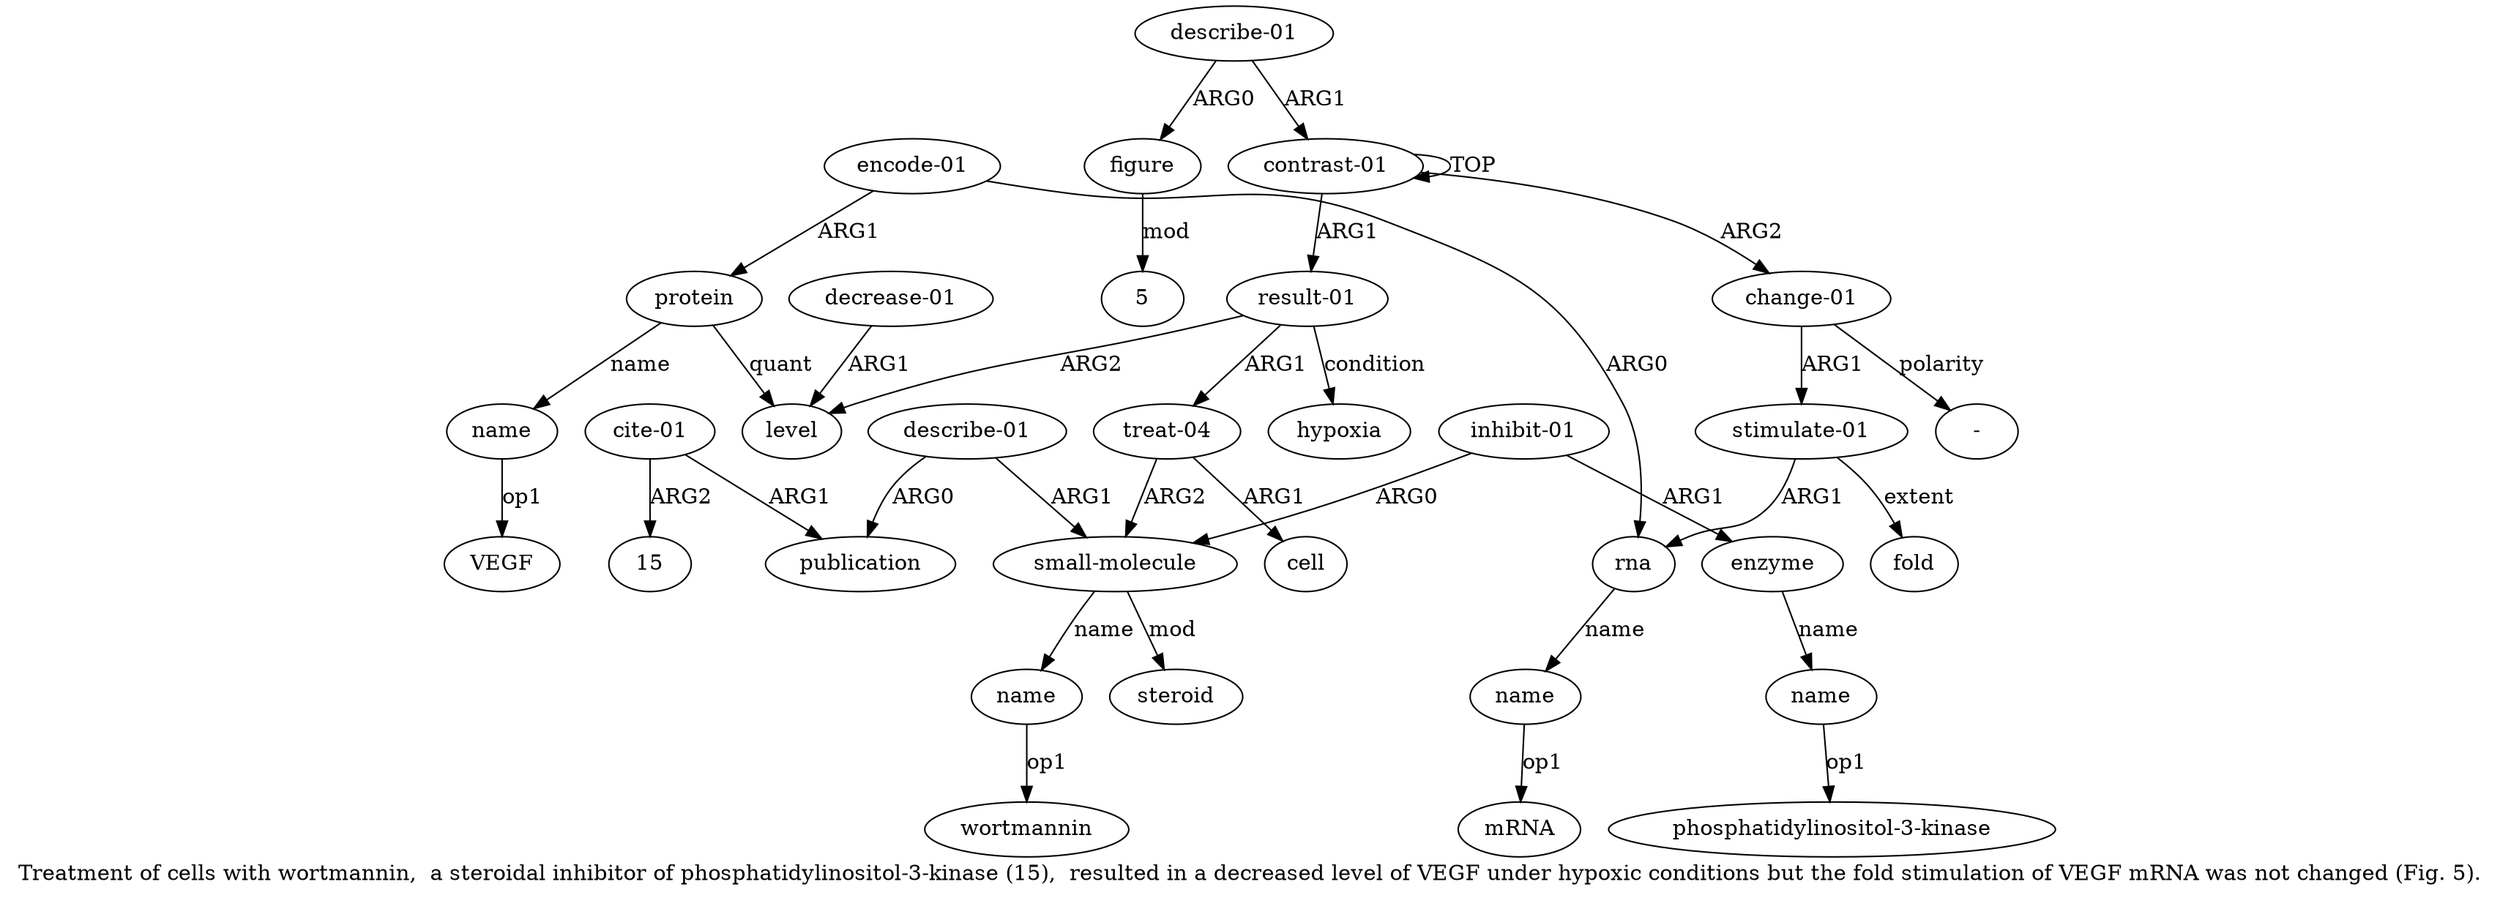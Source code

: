 digraph  {
	graph [label="Treatment of cells with wortmannin,  a steroidal inhibitor of phosphatidylinositol-3-kinase (15),  resulted in a decreased level \
of VEGF under hypoxic conditions but the fold stimulation of VEGF mRNA was not changed (Fig. 5)."];
	node [label="\N"];
	a20	 [color=black,
		gold_ind=20,
		gold_label=rna,
		label=rna,
		test_ind=20,
		test_label=rna];
	a21	 [color=black,
		gold_ind=21,
		gold_label=name,
		label=name,
		test_ind=21,
		test_label=name];
	a20 -> a21 [key=0,
	color=black,
	gold_label=name,
	label=name,
	test_label=name];
"a21 mRNA" [color=black,
	gold_ind=-1,
	gold_label=mRNA,
	label=mRNA,
	test_ind=-1,
	test_label=mRNA];
a21 -> "a21 mRNA" [key=0,
color=black,
gold_label=op1,
label=op1,
test_label=op1];
a22 [color=black,
gold_ind=22,
gold_label="encode-01",
label="encode-01",
test_ind=22,
test_label="encode-01"];
a22 -> a20 [key=0,
color=black,
gold_label=ARG0,
label=ARG0,
test_label=ARG0];
a14 [color=black,
gold_ind=14,
gold_label=protein,
label=protein,
test_ind=14,
test_label=protein];
a22 -> a14 [key=0,
color=black,
gold_label=ARG1,
label=ARG1,
test_label=ARG1];
a23 [color=black,
gold_ind=23,
gold_label=fold,
label=fold,
test_ind=23,
test_label=fold];
a24 [color=black,
gold_ind=24,
gold_label="describe-01",
label="describe-01",
test_ind=24,
test_label="describe-01"];
a25 [color=black,
gold_ind=25,
gold_label=figure,
label=figure,
test_ind=25,
test_label=figure];
a24 -> a25 [key=0,
color=black,
gold_label=ARG0,
label=ARG0,
test_label=ARG0];
a0 [color=black,
gold_ind=0,
gold_label="contrast-01",
label="contrast-01",
test_ind=0,
test_label="contrast-01"];
a24 -> a0 [key=0,
color=black,
gold_label=ARG1,
label=ARG1,
test_label=ARG1];
"a25 5" [color=black,
gold_ind=-1,
gold_label=5,
label=5,
test_ind=-1,
test_label=5];
a25 -> "a25 5" [key=0,
color=black,
gold_label=mod,
label=mod,
test_label=mod];
"a8 phosphatidylinositol-3-kinase" [color=black,
gold_ind=-1,
gold_label="phosphatidylinositol-3-kinase",
label="phosphatidylinositol-3-kinase",
test_ind=-1,
test_label="phosphatidylinositol-3-kinase"];
"a15 VEGF" [color=black,
gold_ind=-1,
gold_label=VEGF,
label=VEGF,
test_ind=-1,
test_label=VEGF];
"a5 wortmannin" [color=black,
gold_ind=-1,
gold_label=wortmannin,
label=wortmannin,
test_ind=-1,
test_label=wortmannin];
"a12 15" [color=black,
gold_ind=-1,
gold_label=15,
label=15,
test_ind=-1,
test_label=15];
a15 [color=black,
gold_ind=15,
gold_label=name,
label=name,
test_ind=15,
test_label=name];
a15 -> "a15 VEGF" [key=0,
color=black,
gold_label=op1,
label=op1,
test_label=op1];
a14 -> a15 [key=0,
color=black,
gold_label=name,
label=name,
test_label=name];
a13 [color=black,
gold_ind=13,
gold_label=level,
label=level,
test_ind=13,
test_label=level];
a14 -> a13 [key=0,
color=black,
gold_label=quant,
label=quant,
test_label=quant];
a17 [color=black,
gold_ind=17,
gold_label=hypoxia,
label=hypoxia,
test_ind=17,
test_label=hypoxia];
a16 [color=black,
gold_ind=16,
gold_label="decrease-01",
label="decrease-01",
test_ind=16,
test_label="decrease-01"];
a16 -> a13 [key=0,
color=black,
gold_label=ARG1,
label=ARG1,
test_label=ARG1];
a11 [color=black,
gold_ind=11,
gold_label=publication,
label=publication,
test_ind=11,
test_label=publication];
a10 [color=black,
gold_ind=10,
gold_label="describe-01",
label="describe-01",
test_ind=10,
test_label="describe-01"];
a10 -> a11 [key=0,
color=black,
gold_label=ARG0,
label=ARG0,
test_label=ARG0];
a4 [color=black,
gold_ind=4,
gold_label="small-molecule",
label="small-molecule",
test_ind=4,
test_label="small-molecule"];
a10 -> a4 [key=0,
color=black,
gold_label=ARG1,
label=ARG1,
test_label=ARG1];
a12 [color=black,
gold_ind=12,
gold_label="cite-01",
label="cite-01",
test_ind=12,
test_label="cite-01"];
a12 -> "a12 15" [key=0,
color=black,
gold_label=ARG2,
label=ARG2,
test_label=ARG2];
a12 -> a11 [key=0,
color=black,
gold_label=ARG1,
label=ARG1,
test_label=ARG1];
a19 [color=black,
gold_ind=19,
gold_label="stimulate-01",
label="stimulate-01",
test_ind=19,
test_label="stimulate-01"];
a19 -> a20 [key=0,
color=black,
gold_label=ARG1,
label=ARG1,
test_label=ARG1];
a19 -> a23 [key=0,
color=black,
gold_label=extent,
label=extent,
test_label=extent];
a18 [color=black,
gold_ind=18,
gold_label="change-01",
label="change-01",
test_ind=18,
test_label="change-01"];
a18 -> a19 [key=0,
color=black,
gold_label=ARG1,
label=ARG1,
test_label=ARG1];
"a18 -" [color=black,
gold_ind=-1,
gold_label="-",
label="-",
test_ind=-1,
test_label="-"];
a18 -> "a18 -" [key=0,
color=black,
gold_label=polarity,
label=polarity,
test_label=polarity];
a1 [color=black,
gold_ind=1,
gold_label="result-01",
label="result-01",
test_ind=1,
test_label="result-01"];
a1 -> a17 [key=0,
color=black,
gold_label=condition,
label=condition,
test_label=condition];
a1 -> a13 [key=0,
color=black,
gold_label=ARG2,
label=ARG2,
test_label=ARG2];
a2 [color=black,
gold_ind=2,
gold_label="treat-04",
label="treat-04",
test_ind=2,
test_label="treat-04"];
a1 -> a2 [key=0,
color=black,
gold_label=ARG1,
label=ARG1,
test_label=ARG1];
a0 -> a18 [key=0,
color=black,
gold_label=ARG2,
label=ARG2,
test_label=ARG2];
a0 -> a1 [key=0,
color=black,
gold_label=ARG1,
label=ARG1,
test_label=ARG1];
a0 -> a0 [key=0,
color=black,
gold_label=TOP,
label=TOP,
test_label=TOP];
a3 [color=black,
gold_ind=3,
gold_label=cell,
label=cell,
test_ind=3,
test_label=cell];
a2 -> a3 [key=0,
color=black,
gold_label=ARG1,
label=ARG1,
test_label=ARG1];
a2 -> a4 [key=0,
color=black,
gold_label=ARG2,
label=ARG2,
test_label=ARG2];
a5 [color=black,
gold_ind=5,
gold_label=name,
label=name,
test_ind=5,
test_label=name];
a5 -> "a5 wortmannin" [key=0,
color=black,
gold_label=op1,
label=op1,
test_label=op1];
a4 -> a5 [key=0,
color=black,
gold_label=name,
label=name,
test_label=name];
a9 [color=black,
gold_ind=9,
gold_label=steroid,
label=steroid,
test_ind=9,
test_label=steroid];
a4 -> a9 [key=0,
color=black,
gold_label=mod,
label=mod,
test_label=mod];
a7 [color=black,
gold_ind=7,
gold_label=enzyme,
label=enzyme,
test_ind=7,
test_label=enzyme];
a8 [color=black,
gold_ind=8,
gold_label=name,
label=name,
test_ind=8,
test_label=name];
a7 -> a8 [key=0,
color=black,
gold_label=name,
label=name,
test_label=name];
a6 [color=black,
gold_ind=6,
gold_label="inhibit-01",
label="inhibit-01",
test_ind=6,
test_label="inhibit-01"];
a6 -> a4 [key=0,
color=black,
gold_label=ARG0,
label=ARG0,
test_label=ARG0];
a6 -> a7 [key=0,
color=black,
gold_label=ARG1,
label=ARG1,
test_label=ARG1];
a8 -> "a8 phosphatidylinositol-3-kinase" [key=0,
color=black,
gold_label=op1,
label=op1,
test_label=op1];
}

